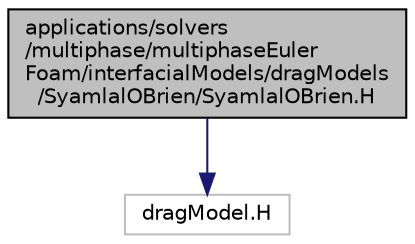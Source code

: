 digraph "applications/solvers/multiphase/multiphaseEulerFoam/interfacialModels/dragModels/SyamlalOBrien/SyamlalOBrien.H"
{
  bgcolor="transparent";
  edge [fontname="Helvetica",fontsize="10",labelfontname="Helvetica",labelfontsize="10"];
  node [fontname="Helvetica",fontsize="10",shape=record];
  Node1 [label="applications/solvers\l/multiphase/multiphaseEuler\lFoam/interfacialModels/dragModels\l/SyamlalOBrien/SyamlalOBrien.H",height=0.2,width=0.4,color="black", fillcolor="grey75", style="filled" fontcolor="black"];
  Node1 -> Node2 [color="midnightblue",fontsize="10",style="solid",fontname="Helvetica"];
  Node2 [label="dragModel.H",height=0.2,width=0.4,color="grey75"];
}
